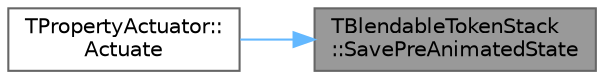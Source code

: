 digraph "TBlendableTokenStack::SavePreAnimatedState"
{
 // INTERACTIVE_SVG=YES
 // LATEX_PDF_SIZE
  bgcolor="transparent";
  edge [fontname=Helvetica,fontsize=10,labelfontname=Helvetica,labelfontsize=10];
  node [fontname=Helvetica,fontsize=10,shape=box,height=0.2,width=0.4];
  rankdir="RL";
  Node1 [id="Node000001",label="TBlendableTokenStack\l::SavePreAnimatedState",height=0.2,width=0.4,color="gray40", fillcolor="grey60", style="filled", fontcolor="black",tooltip="Helper function for saving pre-animated state for all entites that want RestoreState and relate to th..."];
  Node1 -> Node2 [id="edge1_Node000001_Node000002",dir="back",color="steelblue1",style="solid",tooltip=" "];
  Node2 [id="Node000002",label="TPropertyActuator::\lActuate",height=0.2,width=0.4,color="grey40", fillcolor="white", style="filled",URL="$df/dea/structTPropertyActuator.html#a3fefe40045f847f334a76567e1891cba",tooltip=" "];
}

